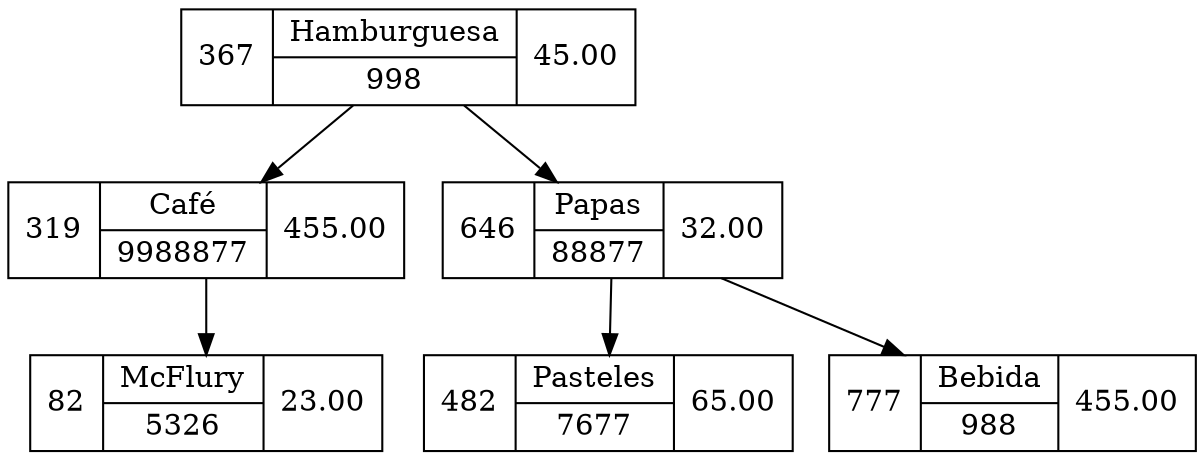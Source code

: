digraph arbol{
  node [shape=record]
"82" [label="82|{McFlury|5326}|23.00"]
"319" [label="319|{Café|9988877}|455.00"]
"319"->"82"
"367" [label="367|{Hamburguesa|998}|45.00"]
"367"->"319"
"367"->"646"
"482" [label="482|{Pasteles|7677}|65.00"]
"646" [label="646|{Papas|88877}|32.00"]
"646"->"482"
"646"->"777"
"777" [label="777|{Bebida|988}|455.00"]
}